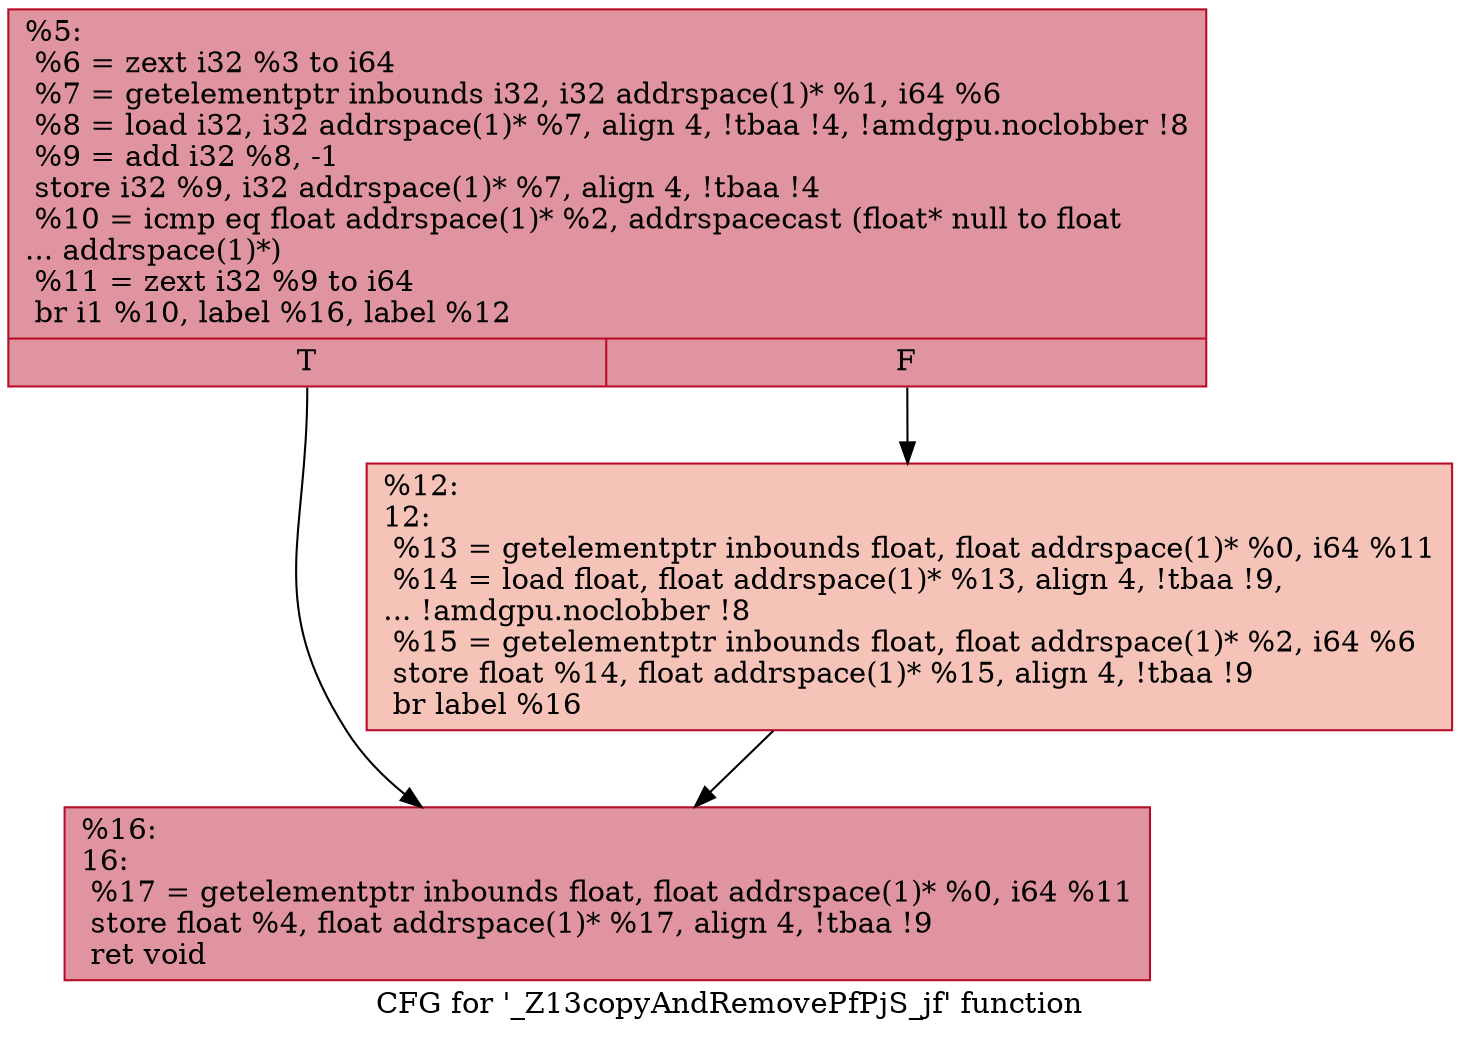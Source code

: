 digraph "CFG for '_Z13copyAndRemovePfPjS_jf' function" {
	label="CFG for '_Z13copyAndRemovePfPjS_jf' function";

	Node0x5d76e80 [shape=record,color="#b70d28ff", style=filled, fillcolor="#b70d2870",label="{%5:\l  %6 = zext i32 %3 to i64\l  %7 = getelementptr inbounds i32, i32 addrspace(1)* %1, i64 %6\l  %8 = load i32, i32 addrspace(1)* %7, align 4, !tbaa !4, !amdgpu.noclobber !8\l  %9 = add i32 %8, -1\l  store i32 %9, i32 addrspace(1)* %7, align 4, !tbaa !4\l  %10 = icmp eq float addrspace(1)* %2, addrspacecast (float* null to float\l... addrspace(1)*)\l  %11 = zext i32 %9 to i64\l  br i1 %10, label %16, label %12\l|{<s0>T|<s1>F}}"];
	Node0x5d76e80:s0 -> Node0x5d79210;
	Node0x5d76e80:s1 -> Node0x5d792a0;
	Node0x5d792a0 [shape=record,color="#b70d28ff", style=filled, fillcolor="#e8765c70",label="{%12:\l12:                                               \l  %13 = getelementptr inbounds float, float addrspace(1)* %0, i64 %11\l  %14 = load float, float addrspace(1)* %13, align 4, !tbaa !9,\l... !amdgpu.noclobber !8\l  %15 = getelementptr inbounds float, float addrspace(1)* %2, i64 %6\l  store float %14, float addrspace(1)* %15, align 4, !tbaa !9\l  br label %16\l}"];
	Node0x5d792a0 -> Node0x5d79210;
	Node0x5d79210 [shape=record,color="#b70d28ff", style=filled, fillcolor="#b70d2870",label="{%16:\l16:                                               \l  %17 = getelementptr inbounds float, float addrspace(1)* %0, i64 %11\l  store float %4, float addrspace(1)* %17, align 4, !tbaa !9\l  ret void\l}"];
}

